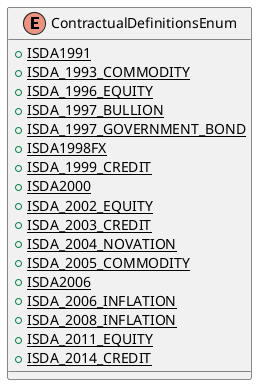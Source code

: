 @startuml

    enum ContractualDefinitionsEnum [[ContractualDefinitionsEnum.html]] {
        {static} +ISDA1991
        {static} +ISDA_1993_COMMODITY
        {static} +ISDA_1996_EQUITY
        {static} +ISDA_1997_BULLION
        {static} +ISDA_1997_GOVERNMENT_BOND
        {static} +ISDA1998FX
        {static} +ISDA_1999_CREDIT
        {static} +ISDA2000
        {static} +ISDA_2002_EQUITY
        {static} +ISDA_2003_CREDIT
        {static} +ISDA_2004_NOVATION
        {static} +ISDA_2005_COMMODITY
        {static} +ISDA2006
        {static} +ISDA_2006_INFLATION
        {static} +ISDA_2008_INFLATION
        {static} +ISDA_2011_EQUITY
        {static} +ISDA_2014_CREDIT
    }

@enduml

